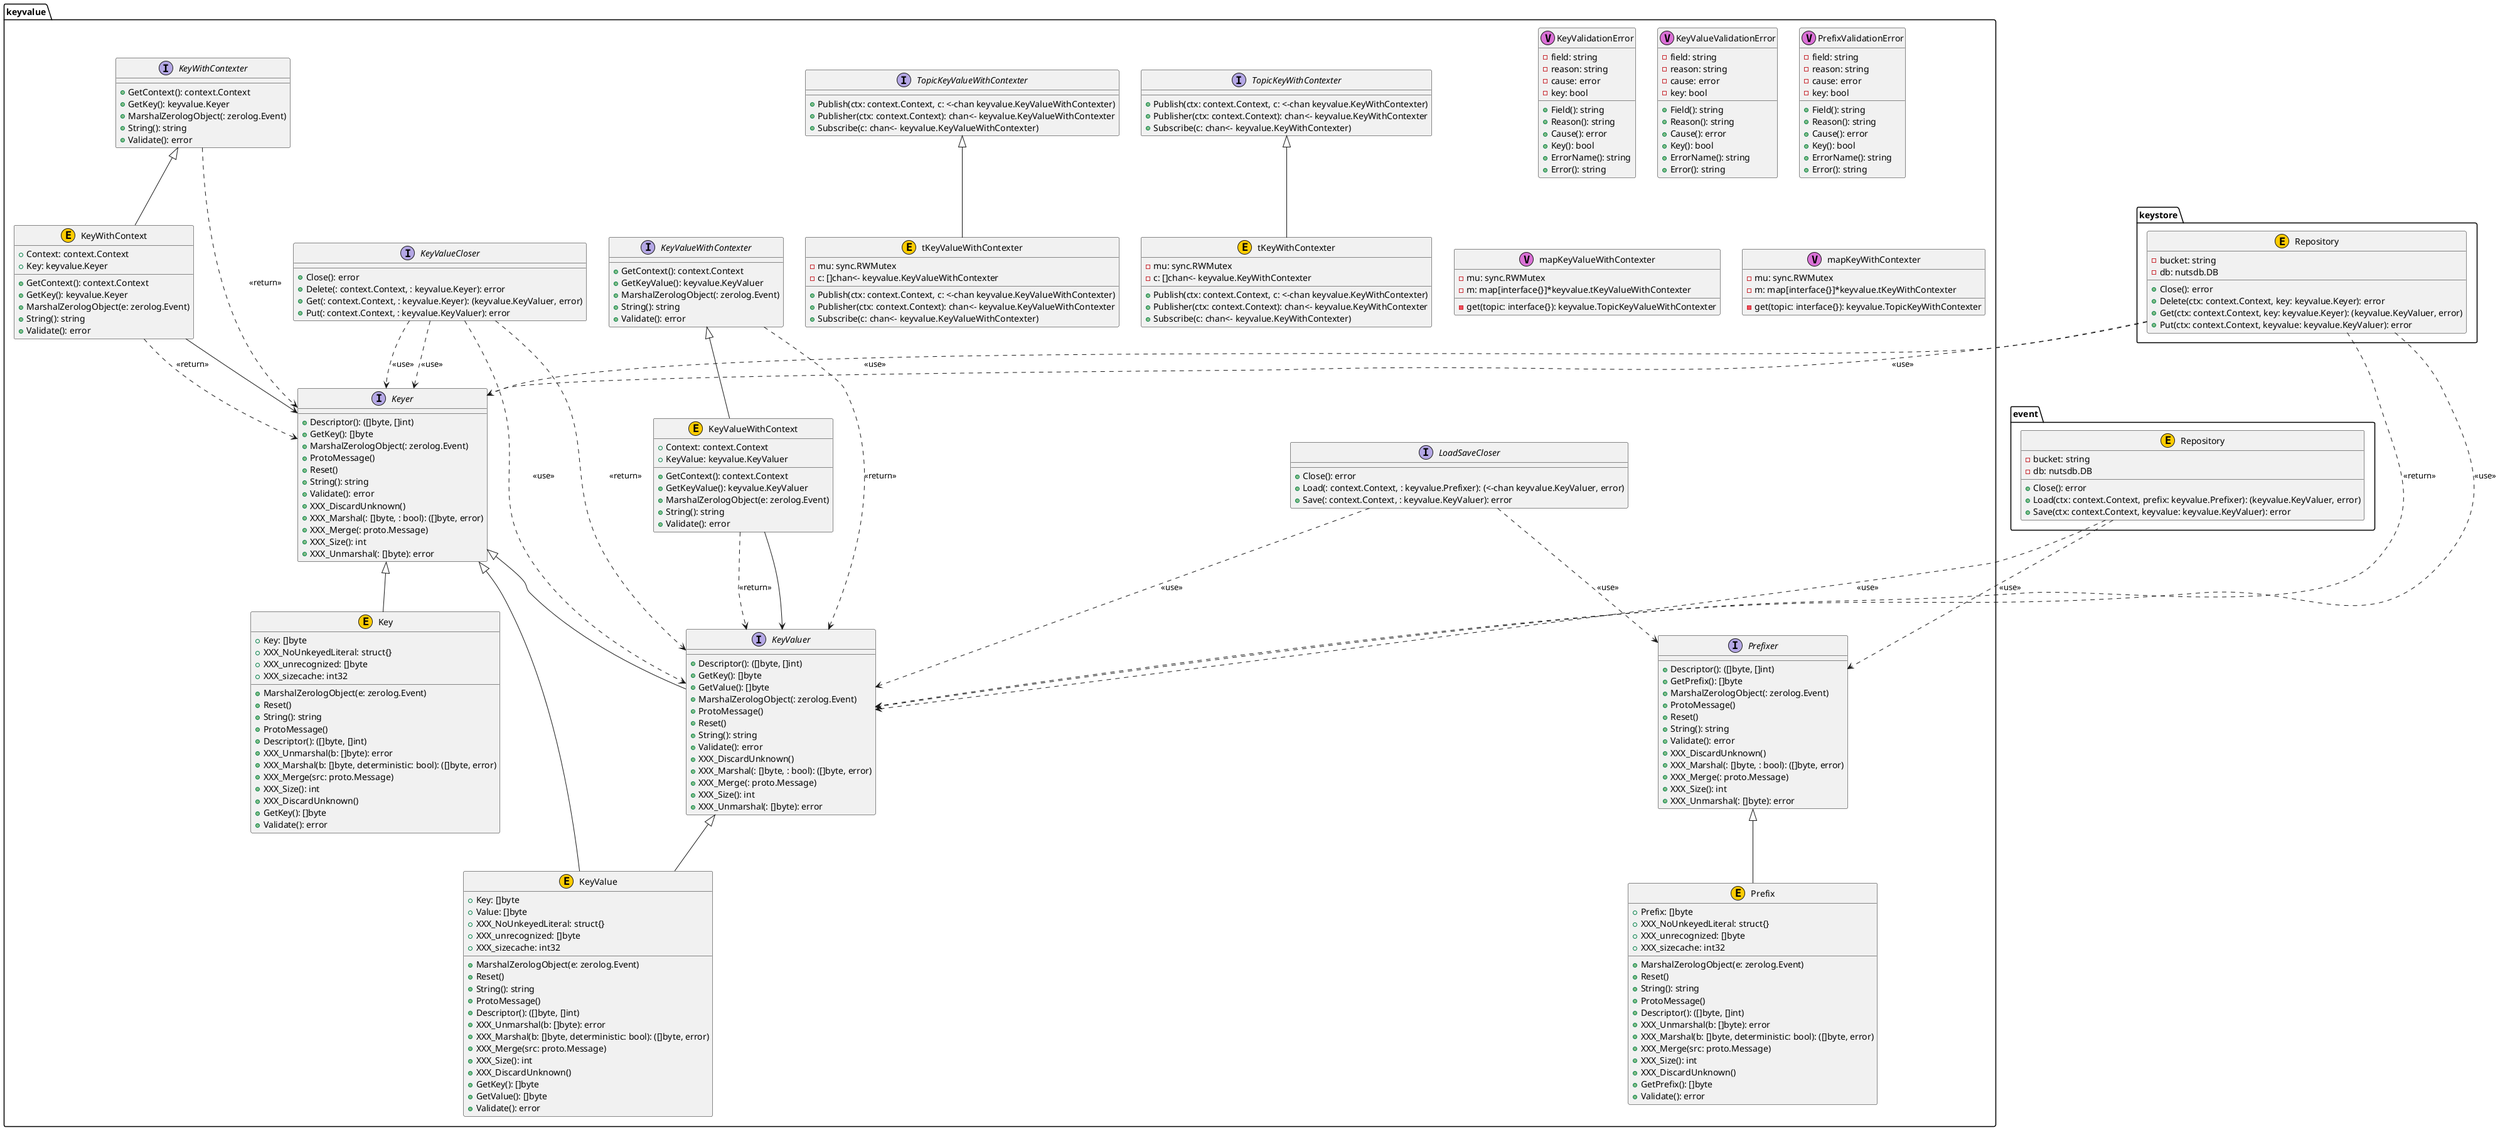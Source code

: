 @startuml

package "keyvalue" {
	class "Key" as keyvalue.Key <<E,#FFCC00>> {
		+Key: []byte
		+XXX_NoUnkeyedLiteral: struct{}
		+XXX_unrecognized: []byte
		+XXX_sizecache: int32
		+MarshalZerologObject(e: zerolog.Event)
		+Reset()
		+String(): string
		+ProtoMessage()
		+Descriptor(): ([]byte, []int)
		+XXX_Unmarshal(b: []byte): error
		+XXX_Marshal(b: []byte, deterministic: bool): ([]byte, error)
		+XXX_Merge(src: proto.Message)
		+XXX_Size(): int
		+XXX_DiscardUnknown()
		+GetKey(): []byte
		+Validate(): error
	}
}



package "keyvalue" {
	class "KeyValidationError" as keyvalue.KeyValidationError <<V,Orchid>> {
		-field: string
		-reason: string
		-cause: error
		-key: bool
		+Field(): string
		+Reason(): string
		+Cause(): error
		+Key(): bool
		+ErrorName(): string
		+Error(): string
	}
}



package "keyvalue" {
	class "KeyValue" as keyvalue.KeyValue <<E,#FFCC00>> {
		+Key: []byte
		+Value: []byte
		+XXX_NoUnkeyedLiteral: struct{}
		+XXX_unrecognized: []byte
		+XXX_sizecache: int32
		+MarshalZerologObject(e: zerolog.Event)
		+Reset()
		+String(): string
		+ProtoMessage()
		+Descriptor(): ([]byte, []int)
		+XXX_Unmarshal(b: []byte): error
		+XXX_Marshal(b: []byte, deterministic: bool): ([]byte, error)
		+XXX_Merge(src: proto.Message)
		+XXX_Size(): int
		+XXX_DiscardUnknown()
		+GetKey(): []byte
		+GetValue(): []byte
		+Validate(): error
	}
}



package "keyvalue" {
	interface "KeyValueCloser" as keyvalue.KeyValueCloser {
		+Close(): error
		+Delete(: context.Context, : keyvalue.Keyer): error
		+Get(: context.Context, : keyvalue.Keyer): (keyvalue.KeyValuer, error)
		+Put(: context.Context, : keyvalue.KeyValuer): error
	}
}


	keyvalue.KeyValueCloser ..> keyvalue.Keyer : <<use>> 
	keyvalue.KeyValueCloser ..> keyvalue.Keyer : <<use>> 
	keyvalue.KeyValueCloser ..> keyvalue.KeyValuer : <<return>> 
	keyvalue.KeyValueCloser ..> keyvalue.KeyValuer : <<use>> 

package "keyvalue" {
	class "KeyValueValidationError" as keyvalue.KeyValueValidationError <<V,Orchid>> {
		-field: string
		-reason: string
		-cause: error
		-key: bool
		+Field(): string
		+Reason(): string
		+Cause(): error
		+Key(): bool
		+ErrorName(): string
		+Error(): string
	}
}



package "keyvalue" {
	class "KeyValueWithContext" as keyvalue.KeyValueWithContext <<E,#FFCC00>> {
		+Context: context.Context
		+KeyValue: keyvalue.KeyValuer
		+GetContext(): context.Context
		+GetKeyValue(): keyvalue.KeyValuer
		+MarshalZerologObject(e: zerolog.Event)
		+String(): string
		+Validate(): error
	}
}

	keyvalue.KeyValueWithContext --> keyvalue.KeyValuer

	keyvalue.KeyValueWithContext ..> keyvalue.KeyValuer : <<return>> 

package "keyvalue" {
	interface "KeyValueWithContexter" as keyvalue.KeyValueWithContexter {
		+GetContext(): context.Context
		+GetKeyValue(): keyvalue.KeyValuer
		+MarshalZerologObject(: zerolog.Event)
		+String(): string
		+Validate(): error
	}
}


	keyvalue.KeyValueWithContexter ..> keyvalue.KeyValuer : <<return>> 

package "keyvalue" {
	interface "KeyValuer" as keyvalue.KeyValuer {
		+Descriptor(): ([]byte, []int)
		+GetKey(): []byte
		+GetValue(): []byte
		+MarshalZerologObject(: zerolog.Event)
		+ProtoMessage()
		+Reset()
		+String(): string
		+Validate(): error
		+XXX_DiscardUnknown()
		+XXX_Marshal(: []byte, : bool): ([]byte, error)
		+XXX_Merge(: proto.Message)
		+XXX_Size(): int
		+XXX_Unmarshal(: []byte): error
	}
}



package "keyvalue" {
	class "KeyWithContext" as keyvalue.KeyWithContext <<E,#FFCC00>> {
		+Context: context.Context
		+Key: keyvalue.Keyer
		+GetContext(): context.Context
		+GetKey(): keyvalue.Keyer
		+MarshalZerologObject(e: zerolog.Event)
		+String(): string
		+Validate(): error
	}
}

	keyvalue.KeyWithContext --> keyvalue.Keyer

	keyvalue.KeyWithContext ..> keyvalue.Keyer : <<return>> 

package "keyvalue" {
	interface "KeyWithContexter" as keyvalue.KeyWithContexter {
		+GetContext(): context.Context
		+GetKey(): keyvalue.Keyer
		+MarshalZerologObject(: zerolog.Event)
		+String(): string
		+Validate(): error
	}
}


	keyvalue.KeyWithContexter ..> keyvalue.Keyer : <<return>> 

package "keyvalue" {
	interface "Keyer" as keyvalue.Keyer {
		+Descriptor(): ([]byte, []int)
		+GetKey(): []byte
		+MarshalZerologObject(: zerolog.Event)
		+ProtoMessage()
		+Reset()
		+String(): string
		+Validate(): error
		+XXX_DiscardUnknown()
		+XXX_Marshal(: []byte, : bool): ([]byte, error)
		+XXX_Merge(: proto.Message)
		+XXX_Size(): int
		+XXX_Unmarshal(: []byte): error
	}
}



package "keyvalue" {
	interface "LoadSaveCloser" as keyvalue.LoadSaveCloser {
		+Close(): error
		+Load(: context.Context, : keyvalue.Prefixer): (<-chan keyvalue.KeyValuer, error)
		+Save(: context.Context, : keyvalue.KeyValuer): error
	}
}


	keyvalue.LoadSaveCloser ..> keyvalue.Prefixer : <<use>> 
	keyvalue.LoadSaveCloser ..> keyvalue.KeyValuer : <<use>> 

package "keyvalue" {
	class "Prefix" as keyvalue.Prefix <<E,#FFCC00>> {
		+Prefix: []byte
		+XXX_NoUnkeyedLiteral: struct{}
		+XXX_unrecognized: []byte
		+XXX_sizecache: int32
		+MarshalZerologObject(e: zerolog.Event)
		+Reset()
		+String(): string
		+ProtoMessage()
		+Descriptor(): ([]byte, []int)
		+XXX_Unmarshal(b: []byte): error
		+XXX_Marshal(b: []byte, deterministic: bool): ([]byte, error)
		+XXX_Merge(src: proto.Message)
		+XXX_Size(): int
		+XXX_DiscardUnknown()
		+GetPrefix(): []byte
		+Validate(): error
	}
}



package "keyvalue" {
	class "PrefixValidationError" as keyvalue.PrefixValidationError <<V,Orchid>> {
		-field: string
		-reason: string
		-cause: error
		-key: bool
		+Field(): string
		+Reason(): string
		+Cause(): error
		+Key(): bool
		+ErrorName(): string
		+Error(): string
	}
}



package "keyvalue" {
	interface "Prefixer" as keyvalue.Prefixer {
		+Descriptor(): ([]byte, []int)
		+GetPrefix(): []byte
		+MarshalZerologObject(: zerolog.Event)
		+ProtoMessage()
		+Reset()
		+String(): string
		+Validate(): error
		+XXX_DiscardUnknown()
		+XXX_Marshal(: []byte, : bool): ([]byte, error)
		+XXX_Merge(: proto.Message)
		+XXX_Size(): int
		+XXX_Unmarshal(: []byte): error
	}
}



package "keyvalue" {
	interface "TopicKeyValueWithContexter" as keyvalue.TopicKeyValueWithContexter {
		+Publish(ctx: context.Context, c: <-chan keyvalue.KeyValueWithContexter)
		+Publisher(ctx: context.Context): chan<- keyvalue.KeyValueWithContexter
		+Subscribe(c: chan<- keyvalue.KeyValueWithContexter)
	}
}



package "keyvalue" {
	interface "TopicKeyWithContexter" as keyvalue.TopicKeyWithContexter {
		+Publish(ctx: context.Context, c: <-chan keyvalue.KeyWithContexter)
		+Publisher(ctx: context.Context): chan<- keyvalue.KeyWithContexter
		+Subscribe(c: chan<- keyvalue.KeyWithContexter)
	}
}



package "keyvalue" {
	class "mapKeyValueWithContexter" as keyvalue.mapKeyValueWithContexter <<V,Orchid>> {
		-mu: sync.RWMutex
		-m: map[interface{}]*keyvalue.tKeyValueWithContexter
		-get(topic: interface{}): keyvalue.TopicKeyValueWithContexter
	}
}



package "keyvalue" {
	class "mapKeyWithContexter" as keyvalue.mapKeyWithContexter <<V,Orchid>> {
		-mu: sync.RWMutex
		-m: map[interface{}]*keyvalue.tKeyWithContexter
		-get(topic: interface{}): keyvalue.TopicKeyWithContexter
	}
}



package "keyvalue" {
	class "tKeyValueWithContexter" as keyvalue.tKeyValueWithContexter <<E,#FFCC00>> {
		-mu: sync.RWMutex
		-c: []chan<- keyvalue.KeyValueWithContexter
		+Publish(ctx: context.Context, c: <-chan keyvalue.KeyValueWithContexter)
		+Publisher(ctx: context.Context): chan<- keyvalue.KeyValueWithContexter
		+Subscribe(c: chan<- keyvalue.KeyValueWithContexter)
	}
}



package "keyvalue" {
	class "tKeyWithContexter" as keyvalue.tKeyWithContexter <<E,#FFCC00>> {
		-mu: sync.RWMutex
		-c: []chan<- keyvalue.KeyWithContexter
		+Publish(ctx: context.Context, c: <-chan keyvalue.KeyWithContexter)
		+Publisher(ctx: context.Context): chan<- keyvalue.KeyWithContexter
		+Subscribe(c: chan<- keyvalue.KeyWithContexter)
	}
}



package "event" {
	class "Repository" as event.Repository <<E,#FFCC00>> {
		-bucket: string
		-db: nutsdb.DB
		+Close(): error
		+Load(ctx: context.Context, prefix: keyvalue.Prefixer): (keyvalue.KeyValuer, error)
		+Save(ctx: context.Context, keyvalue: keyvalue.KeyValuer): error
	}
}


	event.Repository ..> keyvalue.Prefixer : <<use>> 
	event.Repository ..> keyvalue.KeyValuer : <<use>> 

package "keystore" {
	class "Repository" as keystore.Repository <<E,#FFCC00>> {
		-bucket: string
		-db: nutsdb.DB
		+Close(): error
		+Delete(ctx: context.Context, key: keyvalue.Keyer): error
		+Get(ctx: context.Context, key: keyvalue.Keyer): (keyvalue.KeyValuer, error)
		+Put(ctx: context.Context, keyvalue: keyvalue.KeyValuer): error
	}
}


	keystore.Repository ..> keyvalue.Keyer : <<use>> 
	keystore.Repository ..> keyvalue.Keyer : <<use>> 
	keystore.Repository ..> keyvalue.KeyValuer : <<return>> 
	keystore.Repository ..> keyvalue.KeyValuer : <<use>> 

	keyvalue.Key -up-|> keyvalue.Keyer
	keyvalue.KeyValue -up-|> keyvalue.KeyValuer
	keyvalue.KeyValue -up-|> keyvalue.Keyer
	keyvalue.KeyValueWithContext -up-|> keyvalue.KeyValueWithContexter
	keyvalue.KeyValuer -up-|> keyvalue.Keyer
	keyvalue.KeyWithContext -up-|> keyvalue.KeyWithContexter
	keyvalue.Prefix -up-|> keyvalue.Prefixer
	keyvalue.tKeyValueWithContexter -up-|> keyvalue.TopicKeyValueWithContexter
	keyvalue.tKeyWithContexter -up-|> keyvalue.TopicKeyWithContexter


@enduml
